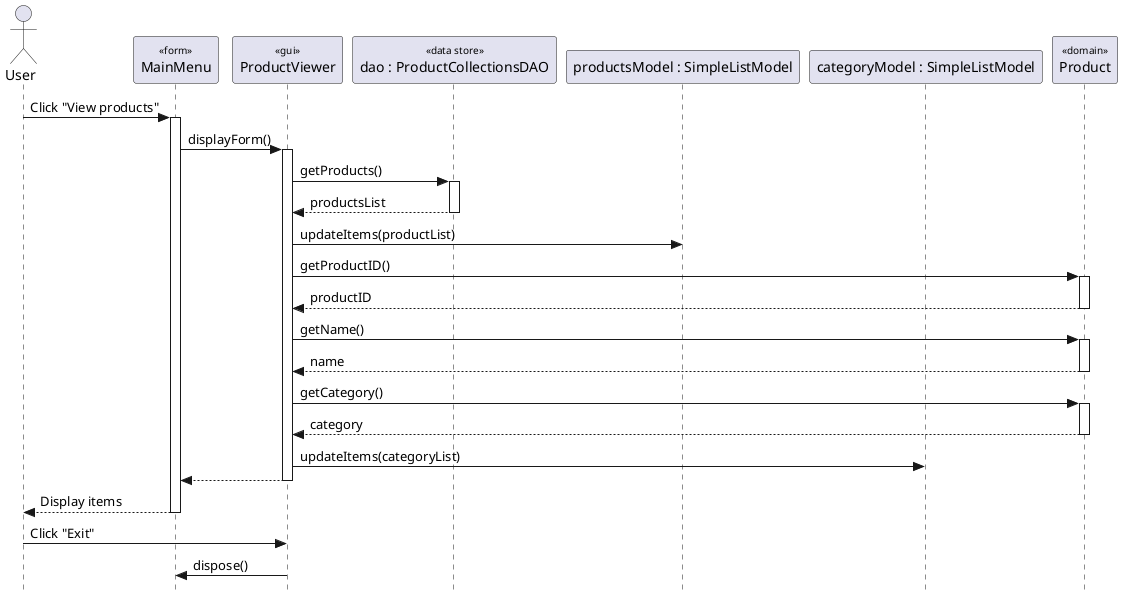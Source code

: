 @startuml

skinparam {
  Style StrictUML
  SequenceStereotype {
    Font {
      Size 10
      Style plain
    }
  }
}

actor "User" as user
participant "MainMenu" as menu <<form>>
participant "ProductViewer" as form <<gui>>
participant "dao : ProductCollectionsDAO" as dao <<data store>>
participant "productsModel : SimpleListModel" as products
participant "categoryModel : SimpleListModel" as categories
participant "Product" as domain <<domain>>

user -> menu : Click "View products"
menu++

menu -> form : displayForm()
form++

form -> dao : getProducts()
dao++
return productsList

form -> products : updateItems(productList)

form -> domain : getProductID()
domain++
return productID

form -> domain : getName()
domain++
return name

form -> domain : getCategory()
domain++
return category
form -> categories : updateItems(categoryList)

return
return Display items

user -> form : Click "Exit"
form -> menu : dispose()


@enduml